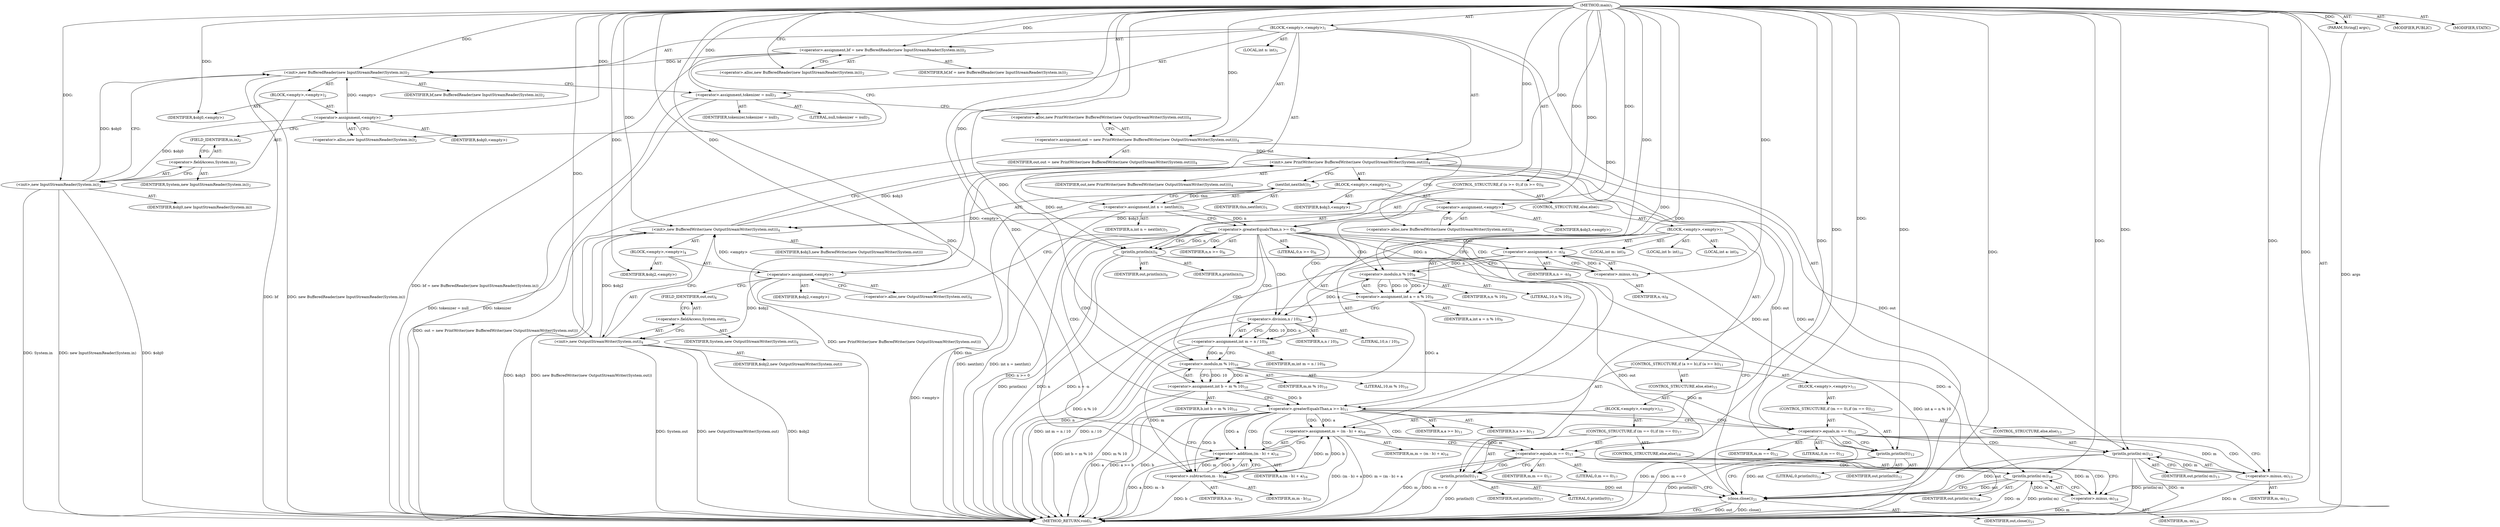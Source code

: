 digraph "main" {  
"17" [label = <(METHOD,main)<SUB>1</SUB>> ]
"18" [label = <(PARAM,String[] args)<SUB>1</SUB>> ]
"19" [label = <(BLOCK,&lt;empty&gt;,&lt;empty&gt;)<SUB>1</SUB>> ]
"20" [label = <(&lt;operator&gt;.assignment,bf = new BufferedReader(new InputStreamReader(System.in)))<SUB>2</SUB>> ]
"21" [label = <(IDENTIFIER,bf,bf = new BufferedReader(new InputStreamReader(System.in)))<SUB>2</SUB>> ]
"22" [label = <(&lt;operator&gt;.alloc,new BufferedReader(new InputStreamReader(System.in)))<SUB>2</SUB>> ]
"23" [label = <(&lt;init&gt;,new BufferedReader(new InputStreamReader(System.in)))<SUB>2</SUB>> ]
"24" [label = <(IDENTIFIER,bf,new BufferedReader(new InputStreamReader(System.in)))<SUB>2</SUB>> ]
"25" [label = <(BLOCK,&lt;empty&gt;,&lt;empty&gt;)<SUB>2</SUB>> ]
"26" [label = <(&lt;operator&gt;.assignment,&lt;empty&gt;)> ]
"27" [label = <(IDENTIFIER,$obj0,&lt;empty&gt;)> ]
"28" [label = <(&lt;operator&gt;.alloc,new InputStreamReader(System.in))<SUB>2</SUB>> ]
"29" [label = <(&lt;init&gt;,new InputStreamReader(System.in))<SUB>2</SUB>> ]
"30" [label = <(IDENTIFIER,$obj0,new InputStreamReader(System.in))> ]
"31" [label = <(&lt;operator&gt;.fieldAccess,System.in)<SUB>2</SUB>> ]
"32" [label = <(IDENTIFIER,System,new InputStreamReader(System.in))<SUB>2</SUB>> ]
"33" [label = <(FIELD_IDENTIFIER,in,in)<SUB>2</SUB>> ]
"34" [label = <(IDENTIFIER,$obj0,&lt;empty&gt;)> ]
"35" [label = <(&lt;operator&gt;.assignment,tokenizer = null)<SUB>3</SUB>> ]
"36" [label = <(IDENTIFIER,tokenizer,tokenizer = null)<SUB>3</SUB>> ]
"37" [label = <(LITERAL,null,tokenizer = null)<SUB>3</SUB>> ]
"38" [label = <(&lt;operator&gt;.assignment,out = new PrintWriter(new BufferedWriter(new OutputStreamWriter(System.out))))<SUB>4</SUB>> ]
"39" [label = <(IDENTIFIER,out,out = new PrintWriter(new BufferedWriter(new OutputStreamWriter(System.out))))<SUB>4</SUB>> ]
"40" [label = <(&lt;operator&gt;.alloc,new PrintWriter(new BufferedWriter(new OutputStreamWriter(System.out))))<SUB>4</SUB>> ]
"41" [label = <(&lt;init&gt;,new PrintWriter(new BufferedWriter(new OutputStreamWriter(System.out))))<SUB>4</SUB>> ]
"42" [label = <(IDENTIFIER,out,new PrintWriter(new BufferedWriter(new OutputStreamWriter(System.out))))<SUB>4</SUB>> ]
"43" [label = <(BLOCK,&lt;empty&gt;,&lt;empty&gt;)<SUB>4</SUB>> ]
"44" [label = <(&lt;operator&gt;.assignment,&lt;empty&gt;)> ]
"45" [label = <(IDENTIFIER,$obj3,&lt;empty&gt;)> ]
"46" [label = <(&lt;operator&gt;.alloc,new BufferedWriter(new OutputStreamWriter(System.out)))<SUB>4</SUB>> ]
"47" [label = <(&lt;init&gt;,new BufferedWriter(new OutputStreamWriter(System.out)))<SUB>4</SUB>> ]
"48" [label = <(IDENTIFIER,$obj3,new BufferedWriter(new OutputStreamWriter(System.out)))> ]
"49" [label = <(BLOCK,&lt;empty&gt;,&lt;empty&gt;)<SUB>4</SUB>> ]
"50" [label = <(&lt;operator&gt;.assignment,&lt;empty&gt;)> ]
"51" [label = <(IDENTIFIER,$obj2,&lt;empty&gt;)> ]
"52" [label = <(&lt;operator&gt;.alloc,new OutputStreamWriter(System.out))<SUB>4</SUB>> ]
"53" [label = <(&lt;init&gt;,new OutputStreamWriter(System.out))<SUB>4</SUB>> ]
"54" [label = <(IDENTIFIER,$obj2,new OutputStreamWriter(System.out))> ]
"55" [label = <(&lt;operator&gt;.fieldAccess,System.out)<SUB>4</SUB>> ]
"56" [label = <(IDENTIFIER,System,new OutputStreamWriter(System.out))<SUB>4</SUB>> ]
"57" [label = <(FIELD_IDENTIFIER,out,out)<SUB>4</SUB>> ]
"58" [label = <(IDENTIFIER,$obj2,&lt;empty&gt;)> ]
"59" [label = <(IDENTIFIER,$obj3,&lt;empty&gt;)> ]
"60" [label = <(LOCAL,int n: int)<SUB>5</SUB>> ]
"61" [label = <(&lt;operator&gt;.assignment,int n = nextInt())<SUB>5</SUB>> ]
"62" [label = <(IDENTIFIER,n,int n = nextInt())<SUB>5</SUB>> ]
"63" [label = <(nextInt,nextInt())<SUB>5</SUB>> ]
"64" [label = <(IDENTIFIER,this,nextInt())<SUB>5</SUB>> ]
"65" [label = <(CONTROL_STRUCTURE,if (n &gt;= 0),if (n &gt;= 0))<SUB>6</SUB>> ]
"66" [label = <(&lt;operator&gt;.greaterEqualsThan,n &gt;= 0)<SUB>6</SUB>> ]
"67" [label = <(IDENTIFIER,n,n &gt;= 0)<SUB>6</SUB>> ]
"68" [label = <(LITERAL,0,n &gt;= 0)<SUB>6</SUB>> ]
"69" [label = <(println,println(n))<SUB>6</SUB>> ]
"70" [label = <(IDENTIFIER,out,println(n))<SUB>6</SUB>> ]
"71" [label = <(IDENTIFIER,n,println(n))<SUB>6</SUB>> ]
"72" [label = <(CONTROL_STRUCTURE,else,else)<SUB>7</SUB>> ]
"73" [label = <(BLOCK,&lt;empty&gt;,&lt;empty&gt;)<SUB>7</SUB>> ]
"74" [label = <(&lt;operator&gt;.assignment,n = -n)<SUB>8</SUB>> ]
"75" [label = <(IDENTIFIER,n,n = -n)<SUB>8</SUB>> ]
"76" [label = <(&lt;operator&gt;.minus,-n)<SUB>8</SUB>> ]
"77" [label = <(IDENTIFIER,n,-n)<SUB>8</SUB>> ]
"78" [label = <(LOCAL,int a: int)<SUB>9</SUB>> ]
"79" [label = <(&lt;operator&gt;.assignment,int a = n % 10)<SUB>9</SUB>> ]
"80" [label = <(IDENTIFIER,a,int a = n % 10)<SUB>9</SUB>> ]
"81" [label = <(&lt;operator&gt;.modulo,n % 10)<SUB>9</SUB>> ]
"82" [label = <(IDENTIFIER,n,n % 10)<SUB>9</SUB>> ]
"83" [label = <(LITERAL,10,n % 10)<SUB>9</SUB>> ]
"84" [label = <(LOCAL,int m: int)<SUB>9</SUB>> ]
"85" [label = <(&lt;operator&gt;.assignment,int m = n / 10)<SUB>9</SUB>> ]
"86" [label = <(IDENTIFIER,m,int m = n / 10)<SUB>9</SUB>> ]
"87" [label = <(&lt;operator&gt;.division,n / 10)<SUB>9</SUB>> ]
"88" [label = <(IDENTIFIER,n,n / 10)<SUB>9</SUB>> ]
"89" [label = <(LITERAL,10,n / 10)<SUB>9</SUB>> ]
"90" [label = <(LOCAL,int b: int)<SUB>10</SUB>> ]
"91" [label = <(&lt;operator&gt;.assignment,int b = m % 10)<SUB>10</SUB>> ]
"92" [label = <(IDENTIFIER,b,int b = m % 10)<SUB>10</SUB>> ]
"93" [label = <(&lt;operator&gt;.modulo,m % 10)<SUB>10</SUB>> ]
"94" [label = <(IDENTIFIER,m,m % 10)<SUB>10</SUB>> ]
"95" [label = <(LITERAL,10,m % 10)<SUB>10</SUB>> ]
"96" [label = <(CONTROL_STRUCTURE,if (a &gt;= b),if (a &gt;= b))<SUB>11</SUB>> ]
"97" [label = <(&lt;operator&gt;.greaterEqualsThan,a &gt;= b)<SUB>11</SUB>> ]
"98" [label = <(IDENTIFIER,a,a &gt;= b)<SUB>11</SUB>> ]
"99" [label = <(IDENTIFIER,b,a &gt;= b)<SUB>11</SUB>> ]
"100" [label = <(BLOCK,&lt;empty&gt;,&lt;empty&gt;)<SUB>11</SUB>> ]
"101" [label = <(CONTROL_STRUCTURE,if (m == 0),if (m == 0))<SUB>12</SUB>> ]
"102" [label = <(&lt;operator&gt;.equals,m == 0)<SUB>12</SUB>> ]
"103" [label = <(IDENTIFIER,m,m == 0)<SUB>12</SUB>> ]
"104" [label = <(LITERAL,0,m == 0)<SUB>12</SUB>> ]
"105" [label = <(println,println(0))<SUB>12</SUB>> ]
"106" [label = <(IDENTIFIER,out,println(0))<SUB>12</SUB>> ]
"107" [label = <(LITERAL,0,println(0))<SUB>12</SUB>> ]
"108" [label = <(CONTROL_STRUCTURE,else,else)<SUB>13</SUB>> ]
"109" [label = <(println,println(-m))<SUB>13</SUB>> ]
"110" [label = <(IDENTIFIER,out,println(-m))<SUB>13</SUB>> ]
"111" [label = <(&lt;operator&gt;.minus,-m)<SUB>13</SUB>> ]
"112" [label = <(IDENTIFIER,m,-m)<SUB>13</SUB>> ]
"113" [label = <(CONTROL_STRUCTURE,else,else)<SUB>15</SUB>> ]
"114" [label = <(BLOCK,&lt;empty&gt;,&lt;empty&gt;)<SUB>15</SUB>> ]
"115" [label = <(&lt;operator&gt;.assignment,m = (m - b) + a)<SUB>16</SUB>> ]
"116" [label = <(IDENTIFIER,m,m = (m - b) + a)<SUB>16</SUB>> ]
"117" [label = <(&lt;operator&gt;.addition,(m - b) + a)<SUB>16</SUB>> ]
"118" [label = <(&lt;operator&gt;.subtraction,m - b)<SUB>16</SUB>> ]
"119" [label = <(IDENTIFIER,m,m - b)<SUB>16</SUB>> ]
"120" [label = <(IDENTIFIER,b,m - b)<SUB>16</SUB>> ]
"121" [label = <(IDENTIFIER,a,(m - b) + a)<SUB>16</SUB>> ]
"122" [label = <(CONTROL_STRUCTURE,if (m == 0),if (m == 0))<SUB>17</SUB>> ]
"123" [label = <(&lt;operator&gt;.equals,m == 0)<SUB>17</SUB>> ]
"124" [label = <(IDENTIFIER,m,m == 0)<SUB>17</SUB>> ]
"125" [label = <(LITERAL,0,m == 0)<SUB>17</SUB>> ]
"126" [label = <(println,println(0))<SUB>17</SUB>> ]
"127" [label = <(IDENTIFIER,out,println(0))<SUB>17</SUB>> ]
"128" [label = <(LITERAL,0,println(0))<SUB>17</SUB>> ]
"129" [label = <(CONTROL_STRUCTURE,else,else)<SUB>18</SUB>> ]
"130" [label = <(println,println(-m))<SUB>18</SUB>> ]
"131" [label = <(IDENTIFIER,out,println(-m))<SUB>18</SUB>> ]
"132" [label = <(&lt;operator&gt;.minus,-m)<SUB>18</SUB>> ]
"133" [label = <(IDENTIFIER,m,-m)<SUB>18</SUB>> ]
"134" [label = <(close,close())<SUB>21</SUB>> ]
"135" [label = <(IDENTIFIER,out,close())<SUB>21</SUB>> ]
"136" [label = <(MODIFIER,PUBLIC)> ]
"137" [label = <(MODIFIER,STATIC)> ]
"138" [label = <(METHOD_RETURN,void)<SUB>1</SUB>> ]
  "17" -> "18"  [ label = "AST: "] 
  "17" -> "19"  [ label = "AST: "] 
  "17" -> "136"  [ label = "AST: "] 
  "17" -> "137"  [ label = "AST: "] 
  "17" -> "138"  [ label = "AST: "] 
  "19" -> "20"  [ label = "AST: "] 
  "19" -> "23"  [ label = "AST: "] 
  "19" -> "35"  [ label = "AST: "] 
  "19" -> "38"  [ label = "AST: "] 
  "19" -> "41"  [ label = "AST: "] 
  "19" -> "60"  [ label = "AST: "] 
  "19" -> "61"  [ label = "AST: "] 
  "19" -> "65"  [ label = "AST: "] 
  "19" -> "134"  [ label = "AST: "] 
  "20" -> "21"  [ label = "AST: "] 
  "20" -> "22"  [ label = "AST: "] 
  "23" -> "24"  [ label = "AST: "] 
  "23" -> "25"  [ label = "AST: "] 
  "25" -> "26"  [ label = "AST: "] 
  "25" -> "29"  [ label = "AST: "] 
  "25" -> "34"  [ label = "AST: "] 
  "26" -> "27"  [ label = "AST: "] 
  "26" -> "28"  [ label = "AST: "] 
  "29" -> "30"  [ label = "AST: "] 
  "29" -> "31"  [ label = "AST: "] 
  "31" -> "32"  [ label = "AST: "] 
  "31" -> "33"  [ label = "AST: "] 
  "35" -> "36"  [ label = "AST: "] 
  "35" -> "37"  [ label = "AST: "] 
  "38" -> "39"  [ label = "AST: "] 
  "38" -> "40"  [ label = "AST: "] 
  "41" -> "42"  [ label = "AST: "] 
  "41" -> "43"  [ label = "AST: "] 
  "43" -> "44"  [ label = "AST: "] 
  "43" -> "47"  [ label = "AST: "] 
  "43" -> "59"  [ label = "AST: "] 
  "44" -> "45"  [ label = "AST: "] 
  "44" -> "46"  [ label = "AST: "] 
  "47" -> "48"  [ label = "AST: "] 
  "47" -> "49"  [ label = "AST: "] 
  "49" -> "50"  [ label = "AST: "] 
  "49" -> "53"  [ label = "AST: "] 
  "49" -> "58"  [ label = "AST: "] 
  "50" -> "51"  [ label = "AST: "] 
  "50" -> "52"  [ label = "AST: "] 
  "53" -> "54"  [ label = "AST: "] 
  "53" -> "55"  [ label = "AST: "] 
  "55" -> "56"  [ label = "AST: "] 
  "55" -> "57"  [ label = "AST: "] 
  "61" -> "62"  [ label = "AST: "] 
  "61" -> "63"  [ label = "AST: "] 
  "63" -> "64"  [ label = "AST: "] 
  "65" -> "66"  [ label = "AST: "] 
  "65" -> "69"  [ label = "AST: "] 
  "65" -> "72"  [ label = "AST: "] 
  "66" -> "67"  [ label = "AST: "] 
  "66" -> "68"  [ label = "AST: "] 
  "69" -> "70"  [ label = "AST: "] 
  "69" -> "71"  [ label = "AST: "] 
  "72" -> "73"  [ label = "AST: "] 
  "73" -> "74"  [ label = "AST: "] 
  "73" -> "78"  [ label = "AST: "] 
  "73" -> "79"  [ label = "AST: "] 
  "73" -> "84"  [ label = "AST: "] 
  "73" -> "85"  [ label = "AST: "] 
  "73" -> "90"  [ label = "AST: "] 
  "73" -> "91"  [ label = "AST: "] 
  "73" -> "96"  [ label = "AST: "] 
  "74" -> "75"  [ label = "AST: "] 
  "74" -> "76"  [ label = "AST: "] 
  "76" -> "77"  [ label = "AST: "] 
  "79" -> "80"  [ label = "AST: "] 
  "79" -> "81"  [ label = "AST: "] 
  "81" -> "82"  [ label = "AST: "] 
  "81" -> "83"  [ label = "AST: "] 
  "85" -> "86"  [ label = "AST: "] 
  "85" -> "87"  [ label = "AST: "] 
  "87" -> "88"  [ label = "AST: "] 
  "87" -> "89"  [ label = "AST: "] 
  "91" -> "92"  [ label = "AST: "] 
  "91" -> "93"  [ label = "AST: "] 
  "93" -> "94"  [ label = "AST: "] 
  "93" -> "95"  [ label = "AST: "] 
  "96" -> "97"  [ label = "AST: "] 
  "96" -> "100"  [ label = "AST: "] 
  "96" -> "113"  [ label = "AST: "] 
  "97" -> "98"  [ label = "AST: "] 
  "97" -> "99"  [ label = "AST: "] 
  "100" -> "101"  [ label = "AST: "] 
  "101" -> "102"  [ label = "AST: "] 
  "101" -> "105"  [ label = "AST: "] 
  "101" -> "108"  [ label = "AST: "] 
  "102" -> "103"  [ label = "AST: "] 
  "102" -> "104"  [ label = "AST: "] 
  "105" -> "106"  [ label = "AST: "] 
  "105" -> "107"  [ label = "AST: "] 
  "108" -> "109"  [ label = "AST: "] 
  "109" -> "110"  [ label = "AST: "] 
  "109" -> "111"  [ label = "AST: "] 
  "111" -> "112"  [ label = "AST: "] 
  "113" -> "114"  [ label = "AST: "] 
  "114" -> "115"  [ label = "AST: "] 
  "114" -> "122"  [ label = "AST: "] 
  "115" -> "116"  [ label = "AST: "] 
  "115" -> "117"  [ label = "AST: "] 
  "117" -> "118"  [ label = "AST: "] 
  "117" -> "121"  [ label = "AST: "] 
  "118" -> "119"  [ label = "AST: "] 
  "118" -> "120"  [ label = "AST: "] 
  "122" -> "123"  [ label = "AST: "] 
  "122" -> "126"  [ label = "AST: "] 
  "122" -> "129"  [ label = "AST: "] 
  "123" -> "124"  [ label = "AST: "] 
  "123" -> "125"  [ label = "AST: "] 
  "126" -> "127"  [ label = "AST: "] 
  "126" -> "128"  [ label = "AST: "] 
  "129" -> "130"  [ label = "AST: "] 
  "130" -> "131"  [ label = "AST: "] 
  "130" -> "132"  [ label = "AST: "] 
  "132" -> "133"  [ label = "AST: "] 
  "134" -> "135"  [ label = "AST: "] 
  "20" -> "28"  [ label = "CFG: "] 
  "23" -> "35"  [ label = "CFG: "] 
  "35" -> "40"  [ label = "CFG: "] 
  "38" -> "46"  [ label = "CFG: "] 
  "41" -> "63"  [ label = "CFG: "] 
  "61" -> "66"  [ label = "CFG: "] 
  "134" -> "138"  [ label = "CFG: "] 
  "22" -> "20"  [ label = "CFG: "] 
  "40" -> "38"  [ label = "CFG: "] 
  "63" -> "61"  [ label = "CFG: "] 
  "66" -> "69"  [ label = "CFG: "] 
  "66" -> "76"  [ label = "CFG: "] 
  "69" -> "134"  [ label = "CFG: "] 
  "26" -> "33"  [ label = "CFG: "] 
  "29" -> "23"  [ label = "CFG: "] 
  "44" -> "52"  [ label = "CFG: "] 
  "47" -> "41"  [ label = "CFG: "] 
  "28" -> "26"  [ label = "CFG: "] 
  "31" -> "29"  [ label = "CFG: "] 
  "46" -> "44"  [ label = "CFG: "] 
  "74" -> "81"  [ label = "CFG: "] 
  "79" -> "87"  [ label = "CFG: "] 
  "85" -> "93"  [ label = "CFG: "] 
  "91" -> "97"  [ label = "CFG: "] 
  "33" -> "31"  [ label = "CFG: "] 
  "50" -> "57"  [ label = "CFG: "] 
  "53" -> "47"  [ label = "CFG: "] 
  "76" -> "74"  [ label = "CFG: "] 
  "81" -> "79"  [ label = "CFG: "] 
  "87" -> "85"  [ label = "CFG: "] 
  "93" -> "91"  [ label = "CFG: "] 
  "97" -> "102"  [ label = "CFG: "] 
  "97" -> "118"  [ label = "CFG: "] 
  "52" -> "50"  [ label = "CFG: "] 
  "55" -> "53"  [ label = "CFG: "] 
  "57" -> "55"  [ label = "CFG: "] 
  "102" -> "105"  [ label = "CFG: "] 
  "102" -> "111"  [ label = "CFG: "] 
  "105" -> "134"  [ label = "CFG: "] 
  "115" -> "123"  [ label = "CFG: "] 
  "109" -> "134"  [ label = "CFG: "] 
  "117" -> "115"  [ label = "CFG: "] 
  "123" -> "126"  [ label = "CFG: "] 
  "123" -> "132"  [ label = "CFG: "] 
  "126" -> "134"  [ label = "CFG: "] 
  "111" -> "109"  [ label = "CFG: "] 
  "118" -> "117"  [ label = "CFG: "] 
  "130" -> "134"  [ label = "CFG: "] 
  "132" -> "130"  [ label = "CFG: "] 
  "17" -> "22"  [ label = "CFG: "] 
  "18" -> "138"  [ label = "DDG: args"] 
  "20" -> "138"  [ label = "DDG: bf = new BufferedReader(new InputStreamReader(System.in))"] 
  "23" -> "138"  [ label = "DDG: bf"] 
  "29" -> "138"  [ label = "DDG: $obj0"] 
  "29" -> "138"  [ label = "DDG: System.in"] 
  "29" -> "138"  [ label = "DDG: new InputStreamReader(System.in)"] 
  "23" -> "138"  [ label = "DDG: new BufferedReader(new InputStreamReader(System.in))"] 
  "35" -> "138"  [ label = "DDG: tokenizer = null"] 
  "38" -> "138"  [ label = "DDG: out = new PrintWriter(new BufferedWriter(new OutputStreamWriter(System.out)))"] 
  "47" -> "138"  [ label = "DDG: $obj3"] 
  "50" -> "138"  [ label = "DDG: &lt;empty&gt;"] 
  "53" -> "138"  [ label = "DDG: $obj2"] 
  "53" -> "138"  [ label = "DDG: System.out"] 
  "53" -> "138"  [ label = "DDG: new OutputStreamWriter(System.out)"] 
  "47" -> "138"  [ label = "DDG: new BufferedWriter(new OutputStreamWriter(System.out))"] 
  "41" -> "138"  [ label = "DDG: new PrintWriter(new BufferedWriter(new OutputStreamWriter(System.out)))"] 
  "61" -> "138"  [ label = "DDG: nextInt()"] 
  "61" -> "138"  [ label = "DDG: int n = nextInt()"] 
  "66" -> "138"  [ label = "DDG: n &gt;= 0"] 
  "74" -> "138"  [ label = "DDG: -n"] 
  "74" -> "138"  [ label = "DDG: n = -n"] 
  "79" -> "138"  [ label = "DDG: n % 10"] 
  "79" -> "138"  [ label = "DDG: int a = n % 10"] 
  "87" -> "138"  [ label = "DDG: n"] 
  "85" -> "138"  [ label = "DDG: n / 10"] 
  "85" -> "138"  [ label = "DDG: int m = n / 10"] 
  "91" -> "138"  [ label = "DDG: m % 10"] 
  "91" -> "138"  [ label = "DDG: int b = m % 10"] 
  "97" -> "138"  [ label = "DDG: a"] 
  "97" -> "138"  [ label = "DDG: b"] 
  "97" -> "138"  [ label = "DDG: a &gt;= b"] 
  "118" -> "138"  [ label = "DDG: b"] 
  "117" -> "138"  [ label = "DDG: m - b"] 
  "117" -> "138"  [ label = "DDG: a"] 
  "115" -> "138"  [ label = "DDG: (m - b) + a"] 
  "115" -> "138"  [ label = "DDG: m = (m - b) + a"] 
  "123" -> "138"  [ label = "DDG: m"] 
  "123" -> "138"  [ label = "DDG: m == 0"] 
  "132" -> "138"  [ label = "DDG: m"] 
  "130" -> "138"  [ label = "DDG: -m"] 
  "130" -> "138"  [ label = "DDG: println(-m)"] 
  "126" -> "138"  [ label = "DDG: println(0)"] 
  "102" -> "138"  [ label = "DDG: m"] 
  "102" -> "138"  [ label = "DDG: m == 0"] 
  "111" -> "138"  [ label = "DDG: m"] 
  "109" -> "138"  [ label = "DDG: -m"] 
  "109" -> "138"  [ label = "DDG: println(-m)"] 
  "105" -> "138"  [ label = "DDG: println(0)"] 
  "69" -> "138"  [ label = "DDG: n"] 
  "69" -> "138"  [ label = "DDG: println(n)"] 
  "134" -> "138"  [ label = "DDG: out"] 
  "134" -> "138"  [ label = "DDG: close()"] 
  "35" -> "138"  [ label = "DDG: tokenizer"] 
  "63" -> "138"  [ label = "DDG: this"] 
  "17" -> "18"  [ label = "DDG: "] 
  "17" -> "20"  [ label = "DDG: "] 
  "17" -> "35"  [ label = "DDG: "] 
  "17" -> "38"  [ label = "DDG: "] 
  "63" -> "61"  [ label = "DDG: this"] 
  "20" -> "23"  [ label = "DDG: bf"] 
  "17" -> "23"  [ label = "DDG: "] 
  "26" -> "23"  [ label = "DDG: &lt;empty&gt;"] 
  "29" -> "23"  [ label = "DDG: $obj0"] 
  "38" -> "41"  [ label = "DDG: out"] 
  "17" -> "41"  [ label = "DDG: "] 
  "50" -> "41"  [ label = "DDG: &lt;empty&gt;"] 
  "47" -> "41"  [ label = "DDG: $obj3"] 
  "130" -> "134"  [ label = "DDG: out"] 
  "126" -> "134"  [ label = "DDG: out"] 
  "109" -> "134"  [ label = "DDG: out"] 
  "105" -> "134"  [ label = "DDG: out"] 
  "69" -> "134"  [ label = "DDG: out"] 
  "17" -> "134"  [ label = "DDG: "] 
  "17" -> "26"  [ label = "DDG: "] 
  "17" -> "34"  [ label = "DDG: "] 
  "17" -> "44"  [ label = "DDG: "] 
  "17" -> "59"  [ label = "DDG: "] 
  "17" -> "63"  [ label = "DDG: "] 
  "61" -> "66"  [ label = "DDG: n"] 
  "17" -> "66"  [ label = "DDG: "] 
  "41" -> "69"  [ label = "DDG: out"] 
  "17" -> "69"  [ label = "DDG: "] 
  "66" -> "69"  [ label = "DDG: n"] 
  "26" -> "29"  [ label = "DDG: $obj0"] 
  "17" -> "29"  [ label = "DDG: "] 
  "44" -> "47"  [ label = "DDG: $obj3"] 
  "17" -> "47"  [ label = "DDG: "] 
  "50" -> "47"  [ label = "DDG: &lt;empty&gt;"] 
  "53" -> "47"  [ label = "DDG: $obj2"] 
  "76" -> "74"  [ label = "DDG: n"] 
  "81" -> "79"  [ label = "DDG: n"] 
  "81" -> "79"  [ label = "DDG: 10"] 
  "87" -> "85"  [ label = "DDG: n"] 
  "87" -> "85"  [ label = "DDG: 10"] 
  "93" -> "91"  [ label = "DDG: m"] 
  "93" -> "91"  [ label = "DDG: 10"] 
  "17" -> "50"  [ label = "DDG: "] 
  "17" -> "58"  [ label = "DDG: "] 
  "50" -> "53"  [ label = "DDG: $obj2"] 
  "17" -> "53"  [ label = "DDG: "] 
  "66" -> "76"  [ label = "DDG: n"] 
  "17" -> "76"  [ label = "DDG: "] 
  "74" -> "81"  [ label = "DDG: n"] 
  "17" -> "81"  [ label = "DDG: "] 
  "81" -> "87"  [ label = "DDG: n"] 
  "17" -> "87"  [ label = "DDG: "] 
  "85" -> "93"  [ label = "DDG: m"] 
  "17" -> "93"  [ label = "DDG: "] 
  "79" -> "97"  [ label = "DDG: a"] 
  "17" -> "97"  [ label = "DDG: "] 
  "91" -> "97"  [ label = "DDG: b"] 
  "118" -> "115"  [ label = "DDG: m"] 
  "118" -> "115"  [ label = "DDG: b"] 
  "97" -> "115"  [ label = "DDG: a"] 
  "17" -> "115"  [ label = "DDG: "] 
  "93" -> "102"  [ label = "DDG: m"] 
  "17" -> "102"  [ label = "DDG: "] 
  "41" -> "105"  [ label = "DDG: out"] 
  "17" -> "105"  [ label = "DDG: "] 
  "41" -> "109"  [ label = "DDG: out"] 
  "17" -> "109"  [ label = "DDG: "] 
  "111" -> "109"  [ label = "DDG: m"] 
  "118" -> "117"  [ label = "DDG: m"] 
  "118" -> "117"  [ label = "DDG: b"] 
  "97" -> "117"  [ label = "DDG: a"] 
  "17" -> "117"  [ label = "DDG: "] 
  "115" -> "123"  [ label = "DDG: m"] 
  "17" -> "123"  [ label = "DDG: "] 
  "41" -> "126"  [ label = "DDG: out"] 
  "17" -> "126"  [ label = "DDG: "] 
  "102" -> "111"  [ label = "DDG: m"] 
  "17" -> "111"  [ label = "DDG: "] 
  "93" -> "118"  [ label = "DDG: m"] 
  "17" -> "118"  [ label = "DDG: "] 
  "97" -> "118"  [ label = "DDG: b"] 
  "41" -> "130"  [ label = "DDG: out"] 
  "17" -> "130"  [ label = "DDG: "] 
  "132" -> "130"  [ label = "DDG: m"] 
  "123" -> "132"  [ label = "DDG: m"] 
  "17" -> "132"  [ label = "DDG: "] 
  "66" -> "81"  [ label = "CDG: "] 
  "66" -> "85"  [ label = "CDG: "] 
  "66" -> "69"  [ label = "CDG: "] 
  "66" -> "74"  [ label = "CDG: "] 
  "66" -> "76"  [ label = "CDG: "] 
  "66" -> "87"  [ label = "CDG: "] 
  "66" -> "97"  [ label = "CDG: "] 
  "66" -> "91"  [ label = "CDG: "] 
  "66" -> "93"  [ label = "CDG: "] 
  "66" -> "79"  [ label = "CDG: "] 
  "97" -> "115"  [ label = "CDG: "] 
  "97" -> "102"  [ label = "CDG: "] 
  "97" -> "123"  [ label = "CDG: "] 
  "97" -> "118"  [ label = "CDG: "] 
  "97" -> "117"  [ label = "CDG: "] 
  "102" -> "105"  [ label = "CDG: "] 
  "102" -> "111"  [ label = "CDG: "] 
  "102" -> "109"  [ label = "CDG: "] 
  "123" -> "132"  [ label = "CDG: "] 
  "123" -> "126"  [ label = "CDG: "] 
  "123" -> "130"  [ label = "CDG: "] 
}
